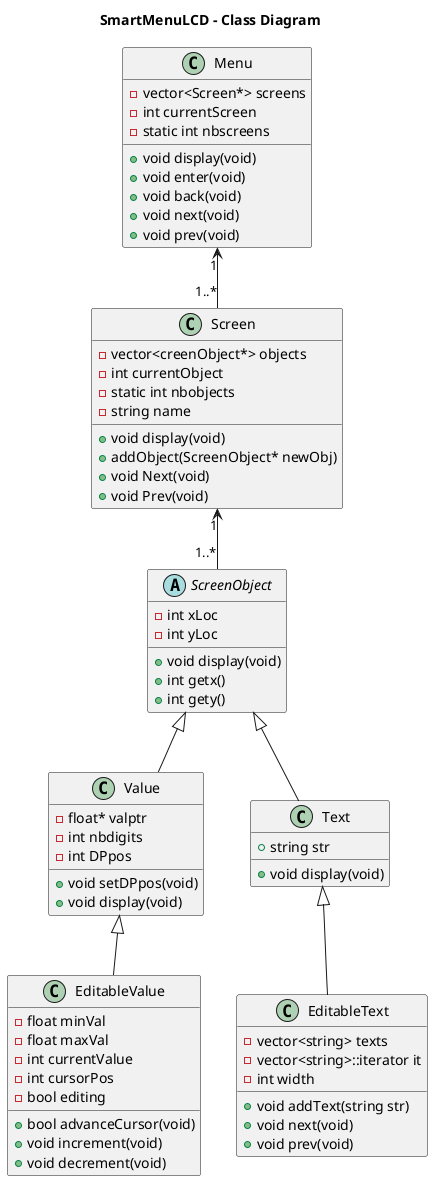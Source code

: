 @startuml

title SmartMenuLCD - Class Diagram

abstract class ScreenObject{
    - int xLoc
    - int yLoc
    + void display(void)
    + int getx()
    + int gety()
}
class Value{
    - float* valptr
    - int nbdigits
    - int DPpos
    + void setDPpos(void)
    + void display(void)
}

class EditableValue{
    - float minVal
    - float maxVal
    - int currentValue
    - int cursorPos
    - bool editing
    + bool advanceCursor(void)
    + void increment(void)
    + void decrement(void)
}

class Text{
    + string str
    + void display(void)
}


class EditableText{
    - vector<string> texts
    - vector<string>::iterator it
    - int width
    + void addText(string str)
    + void next(void)
    + void prev(void)
}

class Screen{
    - vector<creenObject*> objects
    - int currentObject
    - static int nbobjects
    - string name
    + void display(void)
    + addObject(ScreenObject* newObj)
    + void Next(void)
    + void Prev(void)

}

class Menu{
    - vector<Screen*> screens
    - int currentScreen
    - static int nbscreens
    + void display(void)
    + void enter(void)
    + void back(void)
    + void next(void)
    + void prev(void)
    
}

Value <|-- EditableValue

Text <|-- EditableText

ScreenObject <|-- Text
ScreenObject <|-- Value

Screen "1"<--"1..*" ScreenObject
Menu "1"<--"1..*" Screen
@enduml
